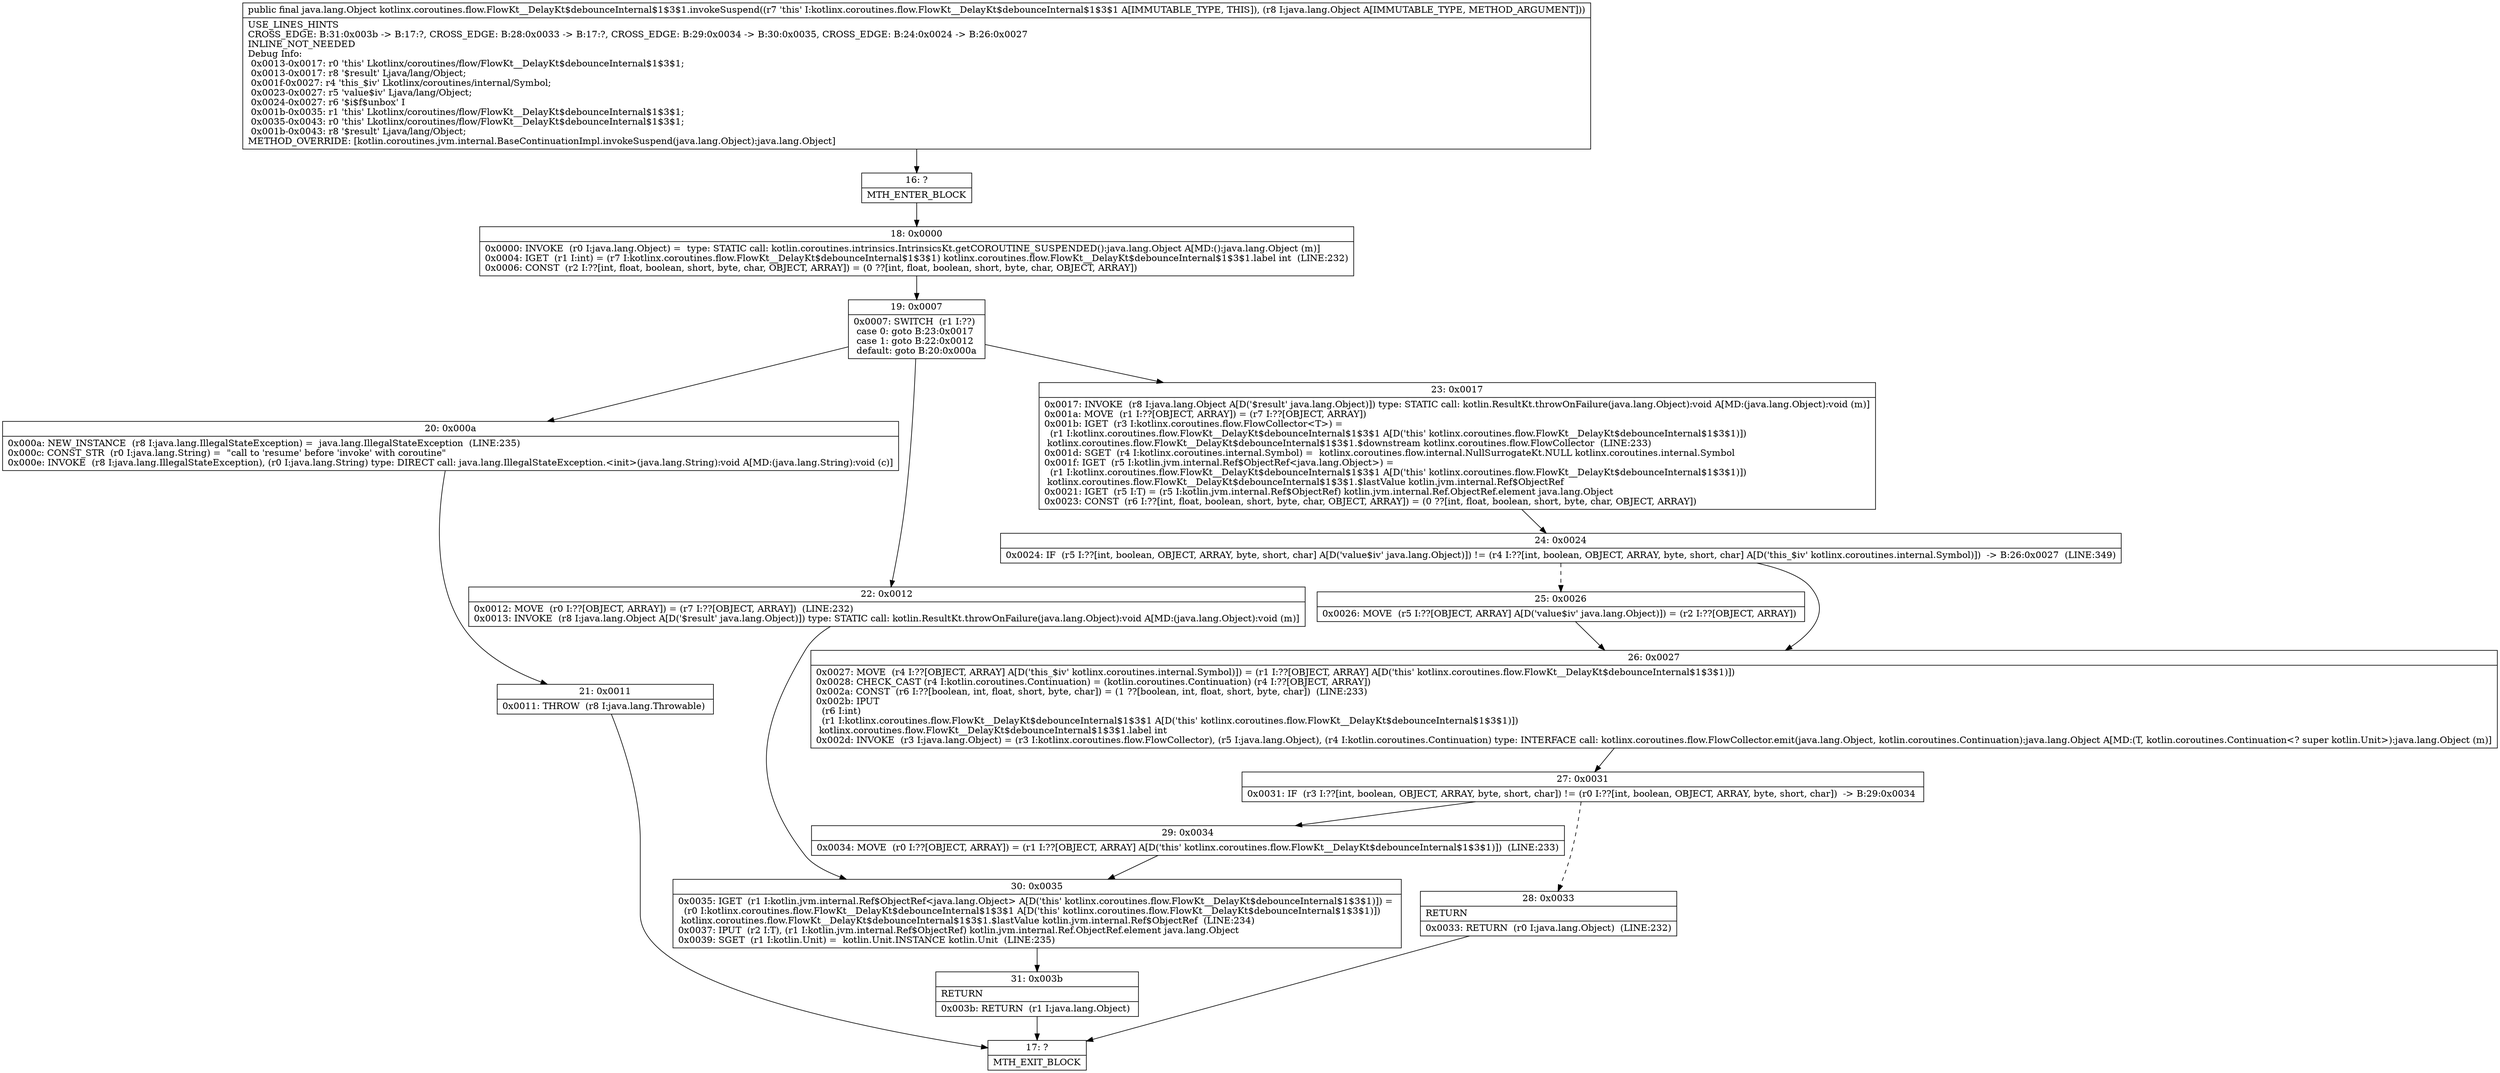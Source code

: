 digraph "CFG forkotlinx.coroutines.flow.FlowKt__DelayKt$debounceInternal$1$3$1.invokeSuspend(Ljava\/lang\/Object;)Ljava\/lang\/Object;" {
Node_16 [shape=record,label="{16\:\ ?|MTH_ENTER_BLOCK\l}"];
Node_18 [shape=record,label="{18\:\ 0x0000|0x0000: INVOKE  (r0 I:java.lang.Object) =  type: STATIC call: kotlin.coroutines.intrinsics.IntrinsicsKt.getCOROUTINE_SUSPENDED():java.lang.Object A[MD:():java.lang.Object (m)]\l0x0004: IGET  (r1 I:int) = (r7 I:kotlinx.coroutines.flow.FlowKt__DelayKt$debounceInternal$1$3$1) kotlinx.coroutines.flow.FlowKt__DelayKt$debounceInternal$1$3$1.label int  (LINE:232)\l0x0006: CONST  (r2 I:??[int, float, boolean, short, byte, char, OBJECT, ARRAY]) = (0 ??[int, float, boolean, short, byte, char, OBJECT, ARRAY]) \l}"];
Node_19 [shape=record,label="{19\:\ 0x0007|0x0007: SWITCH  (r1 I:??)\l case 0: goto B:23:0x0017\l case 1: goto B:22:0x0012\l default: goto B:20:0x000a \l}"];
Node_20 [shape=record,label="{20\:\ 0x000a|0x000a: NEW_INSTANCE  (r8 I:java.lang.IllegalStateException) =  java.lang.IllegalStateException  (LINE:235)\l0x000c: CONST_STR  (r0 I:java.lang.String) =  \"call to 'resume' before 'invoke' with coroutine\" \l0x000e: INVOKE  (r8 I:java.lang.IllegalStateException), (r0 I:java.lang.String) type: DIRECT call: java.lang.IllegalStateException.\<init\>(java.lang.String):void A[MD:(java.lang.String):void (c)]\l}"];
Node_21 [shape=record,label="{21\:\ 0x0011|0x0011: THROW  (r8 I:java.lang.Throwable) \l}"];
Node_17 [shape=record,label="{17\:\ ?|MTH_EXIT_BLOCK\l}"];
Node_22 [shape=record,label="{22\:\ 0x0012|0x0012: MOVE  (r0 I:??[OBJECT, ARRAY]) = (r7 I:??[OBJECT, ARRAY])  (LINE:232)\l0x0013: INVOKE  (r8 I:java.lang.Object A[D('$result' java.lang.Object)]) type: STATIC call: kotlin.ResultKt.throwOnFailure(java.lang.Object):void A[MD:(java.lang.Object):void (m)]\l}"];
Node_30 [shape=record,label="{30\:\ 0x0035|0x0035: IGET  (r1 I:kotlin.jvm.internal.Ref$ObjectRef\<java.lang.Object\> A[D('this' kotlinx.coroutines.flow.FlowKt__DelayKt$debounceInternal$1$3$1)]) = \l  (r0 I:kotlinx.coroutines.flow.FlowKt__DelayKt$debounceInternal$1$3$1 A[D('this' kotlinx.coroutines.flow.FlowKt__DelayKt$debounceInternal$1$3$1)])\l kotlinx.coroutines.flow.FlowKt__DelayKt$debounceInternal$1$3$1.$lastValue kotlin.jvm.internal.Ref$ObjectRef  (LINE:234)\l0x0037: IPUT  (r2 I:T), (r1 I:kotlin.jvm.internal.Ref$ObjectRef) kotlin.jvm.internal.Ref.ObjectRef.element java.lang.Object \l0x0039: SGET  (r1 I:kotlin.Unit) =  kotlin.Unit.INSTANCE kotlin.Unit  (LINE:235)\l}"];
Node_31 [shape=record,label="{31\:\ 0x003b|RETURN\l|0x003b: RETURN  (r1 I:java.lang.Object) \l}"];
Node_23 [shape=record,label="{23\:\ 0x0017|0x0017: INVOKE  (r8 I:java.lang.Object A[D('$result' java.lang.Object)]) type: STATIC call: kotlin.ResultKt.throwOnFailure(java.lang.Object):void A[MD:(java.lang.Object):void (m)]\l0x001a: MOVE  (r1 I:??[OBJECT, ARRAY]) = (r7 I:??[OBJECT, ARRAY]) \l0x001b: IGET  (r3 I:kotlinx.coroutines.flow.FlowCollector\<T\>) = \l  (r1 I:kotlinx.coroutines.flow.FlowKt__DelayKt$debounceInternal$1$3$1 A[D('this' kotlinx.coroutines.flow.FlowKt__DelayKt$debounceInternal$1$3$1)])\l kotlinx.coroutines.flow.FlowKt__DelayKt$debounceInternal$1$3$1.$downstream kotlinx.coroutines.flow.FlowCollector  (LINE:233)\l0x001d: SGET  (r4 I:kotlinx.coroutines.internal.Symbol) =  kotlinx.coroutines.flow.internal.NullSurrogateKt.NULL kotlinx.coroutines.internal.Symbol \l0x001f: IGET  (r5 I:kotlin.jvm.internal.Ref$ObjectRef\<java.lang.Object\>) = \l  (r1 I:kotlinx.coroutines.flow.FlowKt__DelayKt$debounceInternal$1$3$1 A[D('this' kotlinx.coroutines.flow.FlowKt__DelayKt$debounceInternal$1$3$1)])\l kotlinx.coroutines.flow.FlowKt__DelayKt$debounceInternal$1$3$1.$lastValue kotlin.jvm.internal.Ref$ObjectRef \l0x0021: IGET  (r5 I:T) = (r5 I:kotlin.jvm.internal.Ref$ObjectRef) kotlin.jvm.internal.Ref.ObjectRef.element java.lang.Object \l0x0023: CONST  (r6 I:??[int, float, boolean, short, byte, char, OBJECT, ARRAY]) = (0 ??[int, float, boolean, short, byte, char, OBJECT, ARRAY]) \l}"];
Node_24 [shape=record,label="{24\:\ 0x0024|0x0024: IF  (r5 I:??[int, boolean, OBJECT, ARRAY, byte, short, char] A[D('value$iv' java.lang.Object)]) != (r4 I:??[int, boolean, OBJECT, ARRAY, byte, short, char] A[D('this_$iv' kotlinx.coroutines.internal.Symbol)])  \-\> B:26:0x0027  (LINE:349)\l}"];
Node_25 [shape=record,label="{25\:\ 0x0026|0x0026: MOVE  (r5 I:??[OBJECT, ARRAY] A[D('value$iv' java.lang.Object)]) = (r2 I:??[OBJECT, ARRAY]) \l}"];
Node_26 [shape=record,label="{26\:\ 0x0027|0x0027: MOVE  (r4 I:??[OBJECT, ARRAY] A[D('this_$iv' kotlinx.coroutines.internal.Symbol)]) = (r1 I:??[OBJECT, ARRAY] A[D('this' kotlinx.coroutines.flow.FlowKt__DelayKt$debounceInternal$1$3$1)]) \l0x0028: CHECK_CAST (r4 I:kotlin.coroutines.Continuation) = (kotlin.coroutines.Continuation) (r4 I:??[OBJECT, ARRAY]) \l0x002a: CONST  (r6 I:??[boolean, int, float, short, byte, char]) = (1 ??[boolean, int, float, short, byte, char])  (LINE:233)\l0x002b: IPUT  \l  (r6 I:int)\l  (r1 I:kotlinx.coroutines.flow.FlowKt__DelayKt$debounceInternal$1$3$1 A[D('this' kotlinx.coroutines.flow.FlowKt__DelayKt$debounceInternal$1$3$1)])\l kotlinx.coroutines.flow.FlowKt__DelayKt$debounceInternal$1$3$1.label int \l0x002d: INVOKE  (r3 I:java.lang.Object) = (r3 I:kotlinx.coroutines.flow.FlowCollector), (r5 I:java.lang.Object), (r4 I:kotlin.coroutines.Continuation) type: INTERFACE call: kotlinx.coroutines.flow.FlowCollector.emit(java.lang.Object, kotlin.coroutines.Continuation):java.lang.Object A[MD:(T, kotlin.coroutines.Continuation\<? super kotlin.Unit\>):java.lang.Object (m)]\l}"];
Node_27 [shape=record,label="{27\:\ 0x0031|0x0031: IF  (r3 I:??[int, boolean, OBJECT, ARRAY, byte, short, char]) != (r0 I:??[int, boolean, OBJECT, ARRAY, byte, short, char])  \-\> B:29:0x0034 \l}"];
Node_28 [shape=record,label="{28\:\ 0x0033|RETURN\l|0x0033: RETURN  (r0 I:java.lang.Object)  (LINE:232)\l}"];
Node_29 [shape=record,label="{29\:\ 0x0034|0x0034: MOVE  (r0 I:??[OBJECT, ARRAY]) = (r1 I:??[OBJECT, ARRAY] A[D('this' kotlinx.coroutines.flow.FlowKt__DelayKt$debounceInternal$1$3$1)])  (LINE:233)\l}"];
MethodNode[shape=record,label="{public final java.lang.Object kotlinx.coroutines.flow.FlowKt__DelayKt$debounceInternal$1$3$1.invokeSuspend((r7 'this' I:kotlinx.coroutines.flow.FlowKt__DelayKt$debounceInternal$1$3$1 A[IMMUTABLE_TYPE, THIS]), (r8 I:java.lang.Object A[IMMUTABLE_TYPE, METHOD_ARGUMENT]))  | USE_LINES_HINTS\lCROSS_EDGE: B:31:0x003b \-\> B:17:?, CROSS_EDGE: B:28:0x0033 \-\> B:17:?, CROSS_EDGE: B:29:0x0034 \-\> B:30:0x0035, CROSS_EDGE: B:24:0x0024 \-\> B:26:0x0027\lINLINE_NOT_NEEDED\lDebug Info:\l  0x0013\-0x0017: r0 'this' Lkotlinx\/coroutines\/flow\/FlowKt__DelayKt$debounceInternal$1$3$1;\l  0x0013\-0x0017: r8 '$result' Ljava\/lang\/Object;\l  0x001f\-0x0027: r4 'this_$iv' Lkotlinx\/coroutines\/internal\/Symbol;\l  0x0023\-0x0027: r5 'value$iv' Ljava\/lang\/Object;\l  0x0024\-0x0027: r6 '$i$f$unbox' I\l  0x001b\-0x0035: r1 'this' Lkotlinx\/coroutines\/flow\/FlowKt__DelayKt$debounceInternal$1$3$1;\l  0x0035\-0x0043: r0 'this' Lkotlinx\/coroutines\/flow\/FlowKt__DelayKt$debounceInternal$1$3$1;\l  0x001b\-0x0043: r8 '$result' Ljava\/lang\/Object;\lMETHOD_OVERRIDE: [kotlin.coroutines.jvm.internal.BaseContinuationImpl.invokeSuspend(java.lang.Object):java.lang.Object]\l}"];
MethodNode -> Node_16;Node_16 -> Node_18;
Node_18 -> Node_19;
Node_19 -> Node_20;
Node_19 -> Node_22;
Node_19 -> Node_23;
Node_20 -> Node_21;
Node_21 -> Node_17;
Node_22 -> Node_30;
Node_30 -> Node_31;
Node_31 -> Node_17;
Node_23 -> Node_24;
Node_24 -> Node_25[style=dashed];
Node_24 -> Node_26;
Node_25 -> Node_26;
Node_26 -> Node_27;
Node_27 -> Node_28[style=dashed];
Node_27 -> Node_29;
Node_28 -> Node_17;
Node_29 -> Node_30;
}


